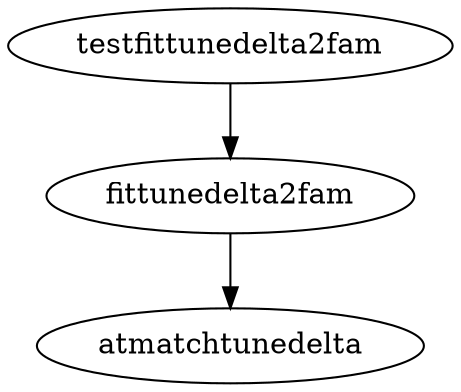 /* Created by mdot for Matlab */
digraph m2html {
  fittunedelta2fam -> atmatchtunedelta;
  testfittunedelta2fam -> fittunedelta2fam;

  atmatchtunedelta [URL="atmatchtunedelta.html"];
  fittunedelta2fam [URL="fittunedelta2fam.html"];
  testfittunedelta2fam [URL="testfittunedelta2fam.html"];
}
